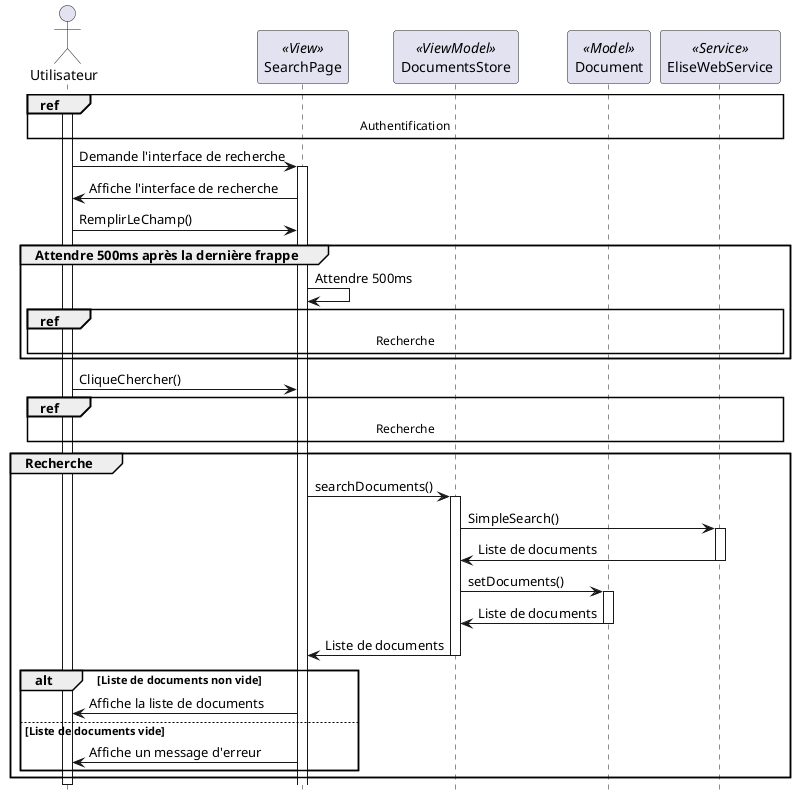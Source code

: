 @startuml sequence_chercher

hide footbox


actor "Utilisateur" as user
participant "SearchPage" as docView << View >>
participant "DocumentsStore" as documentVm << ViewModel >>
participant "Document" as documentM << Model >>
participant "EliseWebService" as ws << Service >>



ref over user, docView,docView,documentVm,documentM,ws : Authentification
activate user
user -> docView : Demande l'interface de recherche
activate docView
docView -> user : Affiche l'interface de recherche
user -> docView : RemplirLeChamp()
group Attendre 500ms après la dernière frappe
    docView -> docView : Attendre 500ms
    ref over user, docView,docView,documentVm,documentM,ws : Recherche
end

user -> docView : CliqueChercher()
ref over user, docView,docView,documentVm,documentM,ws : Recherche

group Recherche
docView -> documentVm : searchDocuments()
activate documentVm
documentVm -> ws: SimpleSearch()
activate ws
ws -> documentVm: Liste de documents
deactivate ws
documentVm -> documentM: setDocuments()
activate documentM
documentM -> documentVm: Liste de documents
deactivate documentM
documentVm -> docView: Liste de documents
deactivate documentVm
alt Liste de documents non vide
    docView -> user: Affiche la liste de documents
else Liste de documents vide
    docView -> user: Affiche un message d'erreur
end
end

deactivate user
